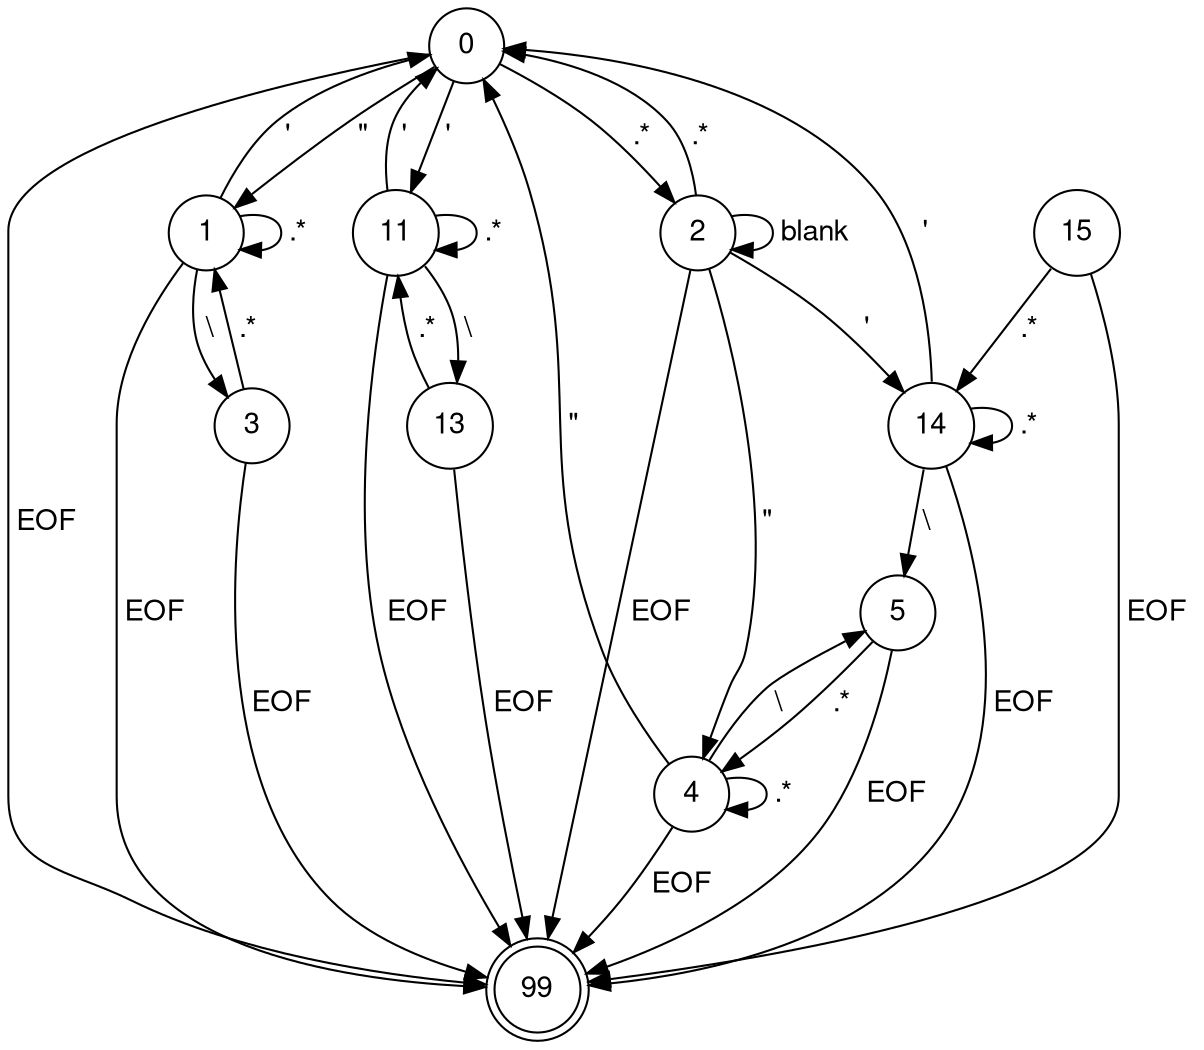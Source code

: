 digraph finite_state_machine {
	fontname="Helvetica,Arial,sans-serif"
	node [fontname="Helvetica,Arial,sans-serif"]
	edge [fontname="Helvetica,Arial,sans-serif"]
	rankdir=TB;
	node [shape = doublecircle]; 99;
	node [shape = circle];

	0 -> 99 [label = " EOF "];
	0 -> 1  [label = " \" "];
	0 -> 11 [label = " ' "];
	0 -> 2  [label = " .* "];

	1 -> 99 [label = " EOF "];
	1 -> 3  [label = " \\ "];
	1 -> 0  [label = " ' "];
	1 -> 1  [label = " .* "];

	11 -> 99 [label = " EOF "];
	11 -> 13 [label = " \\ "];
	11 -> 0  [label = " ' "];
	11 -> 11 [label = " .* "];

	2 -> 99 [label = " EOF "];
	2 -> 2  [label = " blank "];
	2 -> 4  [label = " \" "];
	2 -> 14 [label = " ' "];
	2 -> 0  [label = " .* "];
 
	3 -> 99 [label = " EOF "];
	3 -> 1  [label = " .* "];

	13 -> 99 [label = " EOF "];
	13 -> 11 [label = " .* "];

	4 -> 99 [label = " EOF "];
	4 -> 0  [label = " \" "];
	4 -> 5  [label = " \\ "];
	4 -> 4  [label = " .* "];

	14 -> 99 [label = " EOF "];
	14 -> 0  [label = " ' "];
	14 -> 5  [label = " \\ "];
	14 -> 14 [label = " .* "];

	5 -> 99 [label = " EOF "];
	5 -> 4  [label = " .* "];

	15 -> 99 [label = " EOF "];
	15 -> 14  [label = " .* "];

}
